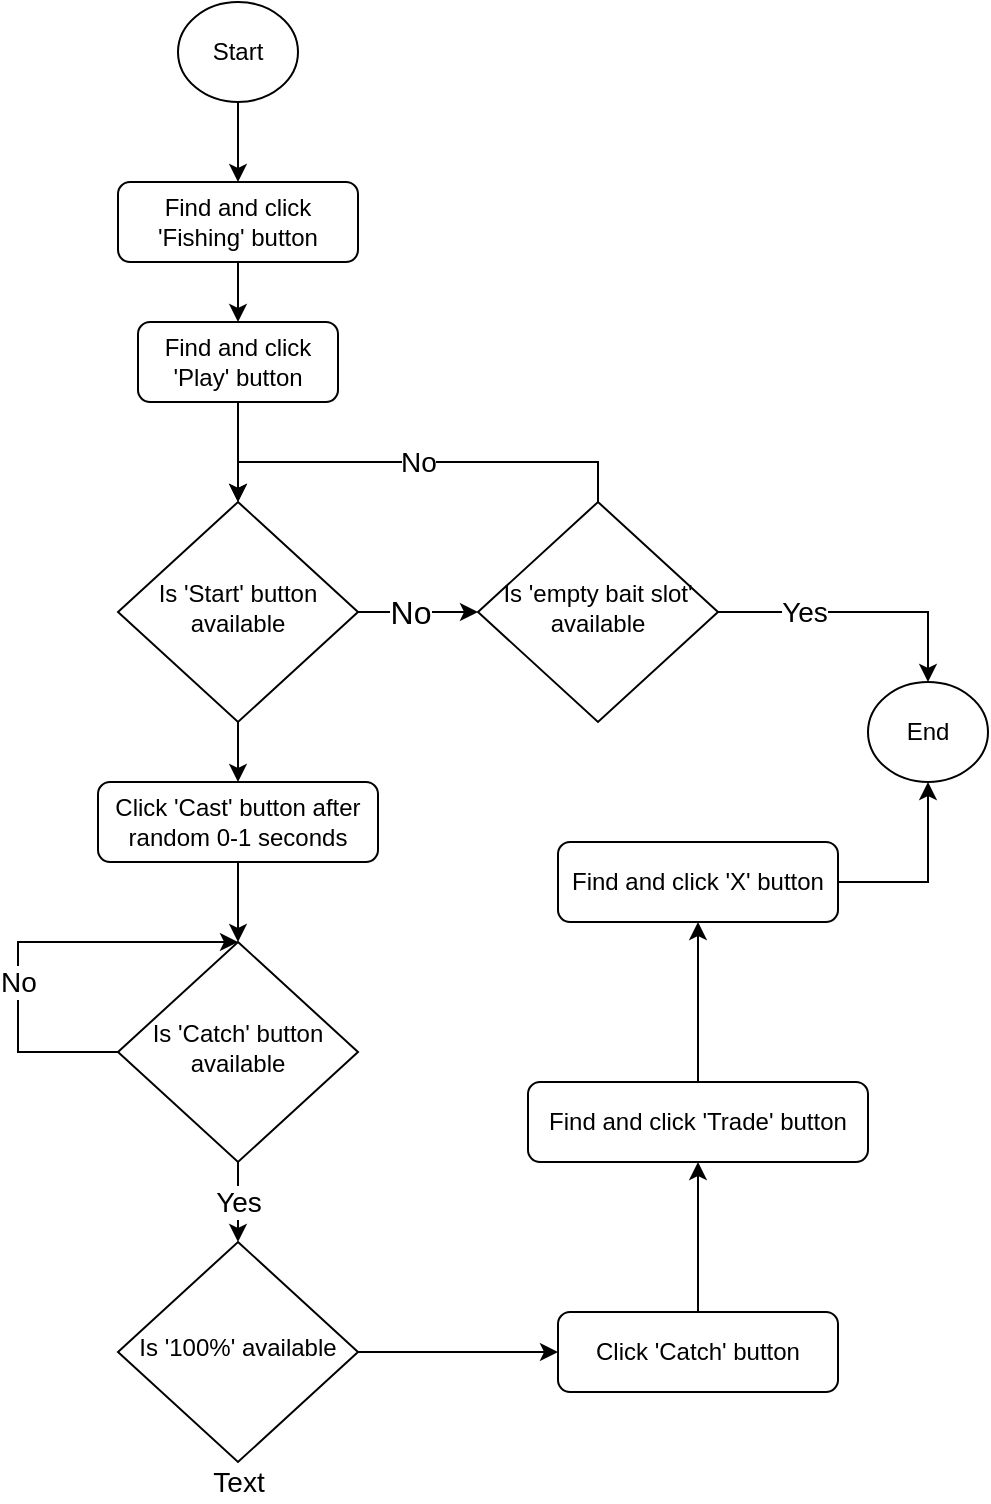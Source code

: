 <mxfile version="17.5.0" type="device"><diagram id="C5RBs43oDa-KdzZeNtuy" name="Page-1"><mxGraphModel dx="1422" dy="832" grid="1" gridSize="10" guides="1" tooltips="1" connect="1" arrows="1" fold="1" page="1" pageScale="1" pageWidth="827" pageHeight="1169" math="0" shadow="0"><root><mxCell id="WIyWlLk6GJQsqaUBKTNV-0"/><mxCell id="WIyWlLk6GJQsqaUBKTNV-1" parent="WIyWlLk6GJQsqaUBKTNV-0"/><mxCell id="CVenbKpaEEO6EF5ZuUXy-3" value="" style="edgeStyle=orthogonalEdgeStyle;rounded=0;orthogonalLoop=1;jettySize=auto;html=1;" edge="1" parent="WIyWlLk6GJQsqaUBKTNV-1" source="WIyWlLk6GJQsqaUBKTNV-3" target="CVenbKpaEEO6EF5ZuUXy-2"><mxGeometry relative="1" as="geometry"/></mxCell><mxCell id="WIyWlLk6GJQsqaUBKTNV-3" value="Find and click 'Fishing' button" style="rounded=1;whiteSpace=wrap;html=1;fontSize=12;glass=0;strokeWidth=1;shadow=0;" parent="WIyWlLk6GJQsqaUBKTNV-1" vertex="1"><mxGeometry x="160" y="130" width="120" height="40" as="geometry"/></mxCell><mxCell id="CVenbKpaEEO6EF5ZuUXy-9" value="No" style="edgeStyle=orthogonalEdgeStyle;rounded=0;orthogonalLoop=1;jettySize=auto;html=1;entryX=0;entryY=0.5;entryDx=0;entryDy=0;fontSize=16;" edge="1" parent="WIyWlLk6GJQsqaUBKTNV-1" source="WIyWlLk6GJQsqaUBKTNV-6" target="CVenbKpaEEO6EF5ZuUXy-4"><mxGeometry x="-0.126" relative="1" as="geometry"><Array as="points"><mxPoint x="310" y="345"/><mxPoint x="310" y="345"/></Array><mxPoint as="offset"/></mxGeometry></mxCell><mxCell id="CVenbKpaEEO6EF5ZuUXy-12" style="edgeStyle=orthogonalEdgeStyle;rounded=0;orthogonalLoop=1;jettySize=auto;html=1;entryX=0.5;entryY=0;entryDx=0;entryDy=0;fontSize=14;" edge="1" parent="WIyWlLk6GJQsqaUBKTNV-1" source="WIyWlLk6GJQsqaUBKTNV-6" target="WIyWlLk6GJQsqaUBKTNV-11"><mxGeometry relative="1" as="geometry"/></mxCell><mxCell id="WIyWlLk6GJQsqaUBKTNV-6" value="Is 'Start' button available" style="rhombus;whiteSpace=wrap;html=1;shadow=0;fontFamily=Helvetica;fontSize=12;align=center;strokeWidth=1;spacing=6;spacingTop=-4;" parent="WIyWlLk6GJQsqaUBKTNV-1" vertex="1"><mxGeometry x="160" y="290" width="120" height="110" as="geometry"/></mxCell><mxCell id="CVenbKpaEEO6EF5ZuUXy-14" style="edgeStyle=orthogonalEdgeStyle;rounded=0;orthogonalLoop=1;jettySize=auto;html=1;entryX=0.5;entryY=0;entryDx=0;entryDy=0;fontSize=14;" edge="1" parent="WIyWlLk6GJQsqaUBKTNV-1" source="WIyWlLk6GJQsqaUBKTNV-11" target="CVenbKpaEEO6EF5ZuUXy-13"><mxGeometry relative="1" as="geometry"/></mxCell><mxCell id="WIyWlLk6GJQsqaUBKTNV-11" value="Click 'Cast' button after random 0-1 seconds" style="rounded=1;whiteSpace=wrap;html=1;fontSize=12;glass=0;strokeWidth=1;shadow=0;" parent="WIyWlLk6GJQsqaUBKTNV-1" vertex="1"><mxGeometry x="150" y="430" width="140" height="40" as="geometry"/></mxCell><mxCell id="CVenbKpaEEO6EF5ZuUXy-1" value="" style="edgeStyle=orthogonalEdgeStyle;rounded=0;orthogonalLoop=1;jettySize=auto;html=1;" edge="1" parent="WIyWlLk6GJQsqaUBKTNV-1" source="CVenbKpaEEO6EF5ZuUXy-0" target="WIyWlLk6GJQsqaUBKTNV-3"><mxGeometry relative="1" as="geometry"/></mxCell><mxCell id="CVenbKpaEEO6EF5ZuUXy-0" value="Start" style="ellipse;whiteSpace=wrap;html=1;" vertex="1" parent="WIyWlLk6GJQsqaUBKTNV-1"><mxGeometry x="190" y="40" width="60" height="50" as="geometry"/></mxCell><mxCell id="CVenbKpaEEO6EF5ZuUXy-8" style="edgeStyle=orthogonalEdgeStyle;rounded=0;orthogonalLoop=1;jettySize=auto;html=1;entryX=0.5;entryY=0;entryDx=0;entryDy=0;fontSize=16;" edge="1" parent="WIyWlLk6GJQsqaUBKTNV-1" source="CVenbKpaEEO6EF5ZuUXy-2" target="WIyWlLk6GJQsqaUBKTNV-6"><mxGeometry relative="1" as="geometry"/></mxCell><mxCell id="CVenbKpaEEO6EF5ZuUXy-2" value="Find and click 'Play' button" style="rounded=1;whiteSpace=wrap;html=1;fontSize=12;glass=0;strokeWidth=1;shadow=0;" vertex="1" parent="WIyWlLk6GJQsqaUBKTNV-1"><mxGeometry x="170" y="200" width="100" height="40" as="geometry"/></mxCell><mxCell id="CVenbKpaEEO6EF5ZuUXy-6" style="edgeStyle=orthogonalEdgeStyle;rounded=0;orthogonalLoop=1;jettySize=auto;html=1;entryX=0.5;entryY=0;entryDx=0;entryDy=0;" edge="1" parent="WIyWlLk6GJQsqaUBKTNV-1" source="CVenbKpaEEO6EF5ZuUXy-4" target="CVenbKpaEEO6EF5ZuUXy-5"><mxGeometry relative="1" as="geometry"/></mxCell><mxCell id="CVenbKpaEEO6EF5ZuUXy-7" value="Yes" style="edgeLabel;html=1;align=center;verticalAlign=middle;resizable=0;points=[];fontSize=14;" vertex="1" connectable="0" parent="CVenbKpaEEO6EF5ZuUXy-6"><mxGeometry x="-0.438" y="-1" relative="1" as="geometry"><mxPoint x="3" y="-1" as="offset"/></mxGeometry></mxCell><mxCell id="CVenbKpaEEO6EF5ZuUXy-10" style="edgeStyle=orthogonalEdgeStyle;rounded=0;orthogonalLoop=1;jettySize=auto;html=1;entryX=0.5;entryY=0;entryDx=0;entryDy=0;fontSize=16;" edge="1" parent="WIyWlLk6GJQsqaUBKTNV-1" source="CVenbKpaEEO6EF5ZuUXy-4" target="WIyWlLk6GJQsqaUBKTNV-6"><mxGeometry relative="1" as="geometry"><Array as="points"><mxPoint x="400" y="270"/><mxPoint x="220" y="270"/></Array></mxGeometry></mxCell><mxCell id="CVenbKpaEEO6EF5ZuUXy-11" value="No" style="edgeLabel;html=1;align=center;verticalAlign=middle;resizable=0;points=[];fontSize=14;" vertex="1" connectable="0" parent="CVenbKpaEEO6EF5ZuUXy-10"><mxGeometry x="-0.318" relative="1" as="geometry"><mxPoint x="-35" as="offset"/></mxGeometry></mxCell><mxCell id="CVenbKpaEEO6EF5ZuUXy-4" value="Is 'empty bait slot' available" style="rhombus;whiteSpace=wrap;html=1;shadow=0;fontFamily=Helvetica;fontSize=12;align=center;strokeWidth=1;spacing=6;spacingTop=-4;" vertex="1" parent="WIyWlLk6GJQsqaUBKTNV-1"><mxGeometry x="340" y="290" width="120" height="110" as="geometry"/></mxCell><mxCell id="CVenbKpaEEO6EF5ZuUXy-5" value="End" style="ellipse;whiteSpace=wrap;html=1;" vertex="1" parent="WIyWlLk6GJQsqaUBKTNV-1"><mxGeometry x="535" y="380" width="60" height="50" as="geometry"/></mxCell><mxCell id="CVenbKpaEEO6EF5ZuUXy-30" value="Yes" style="edgeStyle=orthogonalEdgeStyle;rounded=0;orthogonalLoop=1;jettySize=auto;html=1;entryX=0.5;entryY=0;entryDx=0;entryDy=0;fontSize=14;" edge="1" parent="WIyWlLk6GJQsqaUBKTNV-1" source="CVenbKpaEEO6EF5ZuUXy-13" target="CVenbKpaEEO6EF5ZuUXy-16"><mxGeometry relative="1" as="geometry"/></mxCell><mxCell id="CVenbKpaEEO6EF5ZuUXy-13" value="Is 'Catch' button available" style="rhombus;whiteSpace=wrap;html=1;shadow=0;fontFamily=Helvetica;fontSize=12;align=center;strokeWidth=1;spacing=6;spacingTop=-4;" vertex="1" parent="WIyWlLk6GJQsqaUBKTNV-1"><mxGeometry x="160" y="510" width="120" height="110" as="geometry"/></mxCell><mxCell id="CVenbKpaEEO6EF5ZuUXy-21" style="edgeStyle=orthogonalEdgeStyle;rounded=0;orthogonalLoop=1;jettySize=auto;html=1;entryX=0;entryY=0.5;entryDx=0;entryDy=0;fontSize=14;" edge="1" parent="WIyWlLk6GJQsqaUBKTNV-1" source="CVenbKpaEEO6EF5ZuUXy-16" target="CVenbKpaEEO6EF5ZuUXy-22"><mxGeometry relative="1" as="geometry"><mxPoint x="450" y="670" as="targetPoint"/></mxGeometry></mxCell><mxCell id="CVenbKpaEEO6EF5ZuUXy-16" value="Is '100%' available" style="rhombus;whiteSpace=wrap;html=1;shadow=0;fontFamily=Helvetica;fontSize=12;align=center;strokeWidth=1;spacing=6;spacingTop=-4;" vertex="1" parent="WIyWlLk6GJQsqaUBKTNV-1"><mxGeometry x="160" y="660" width="120" height="110" as="geometry"/></mxCell><mxCell id="CVenbKpaEEO6EF5ZuUXy-24" style="edgeStyle=orthogonalEdgeStyle;rounded=0;orthogonalLoop=1;jettySize=auto;html=1;entryX=0.5;entryY=1;entryDx=0;entryDy=0;fontSize=14;" edge="1" parent="WIyWlLk6GJQsqaUBKTNV-1" source="CVenbKpaEEO6EF5ZuUXy-22" target="CVenbKpaEEO6EF5ZuUXy-23"><mxGeometry relative="1" as="geometry"/></mxCell><mxCell id="CVenbKpaEEO6EF5ZuUXy-22" value="Click 'Catch' button" style="rounded=1;whiteSpace=wrap;html=1;fontSize=12;glass=0;strokeWidth=1;shadow=0;" vertex="1" parent="WIyWlLk6GJQsqaUBKTNV-1"><mxGeometry x="380" y="695" width="140" height="40" as="geometry"/></mxCell><mxCell id="CVenbKpaEEO6EF5ZuUXy-26" style="edgeStyle=orthogonalEdgeStyle;rounded=0;orthogonalLoop=1;jettySize=auto;html=1;entryX=0.5;entryY=1;entryDx=0;entryDy=0;fontSize=14;" edge="1" parent="WIyWlLk6GJQsqaUBKTNV-1" source="CVenbKpaEEO6EF5ZuUXy-23" target="CVenbKpaEEO6EF5ZuUXy-25"><mxGeometry relative="1" as="geometry"/></mxCell><mxCell id="CVenbKpaEEO6EF5ZuUXy-23" value="Find and click 'Trade' button" style="rounded=1;whiteSpace=wrap;html=1;fontSize=12;glass=0;strokeWidth=1;shadow=0;" vertex="1" parent="WIyWlLk6GJQsqaUBKTNV-1"><mxGeometry x="365" y="580" width="170" height="40" as="geometry"/></mxCell><mxCell id="CVenbKpaEEO6EF5ZuUXy-27" style="edgeStyle=orthogonalEdgeStyle;rounded=0;orthogonalLoop=1;jettySize=auto;html=1;entryX=0.5;entryY=1;entryDx=0;entryDy=0;fontSize=14;" edge="1" parent="WIyWlLk6GJQsqaUBKTNV-1" source="CVenbKpaEEO6EF5ZuUXy-25" target="CVenbKpaEEO6EF5ZuUXy-5"><mxGeometry relative="1" as="geometry"/></mxCell><mxCell id="CVenbKpaEEO6EF5ZuUXy-25" value="Find and click 'X' button" style="rounded=1;whiteSpace=wrap;html=1;fontSize=12;glass=0;strokeWidth=1;shadow=0;" vertex="1" parent="WIyWlLk6GJQsqaUBKTNV-1"><mxGeometry x="380" y="460" width="140" height="40" as="geometry"/></mxCell><mxCell id="CVenbKpaEEO6EF5ZuUXy-28" value="No" style="edgeStyle=orthogonalEdgeStyle;rounded=0;orthogonalLoop=1;jettySize=auto;html=1;entryX=0.5;entryY=0;entryDx=0;entryDy=0;fontSize=14;exitX=0;exitY=0.5;exitDx=0;exitDy=0;" edge="1" parent="WIyWlLk6GJQsqaUBKTNV-1" source="CVenbKpaEEO6EF5ZuUXy-13" target="CVenbKpaEEO6EF5ZuUXy-13"><mxGeometry x="-0.209" relative="1" as="geometry"><Array as="points"><mxPoint x="110" y="565"/><mxPoint x="110" y="510"/></Array><mxPoint as="offset"/></mxGeometry></mxCell><mxCell id="CVenbKpaEEO6EF5ZuUXy-29" value="Text" style="text;html=1;align=center;verticalAlign=middle;resizable=0;points=[];autosize=1;strokeColor=none;fillColor=none;fontSize=14;" vertex="1" parent="WIyWlLk6GJQsqaUBKTNV-1"><mxGeometry x="200" y="770" width="40" height="20" as="geometry"/></mxCell></root></mxGraphModel></diagram></mxfile>